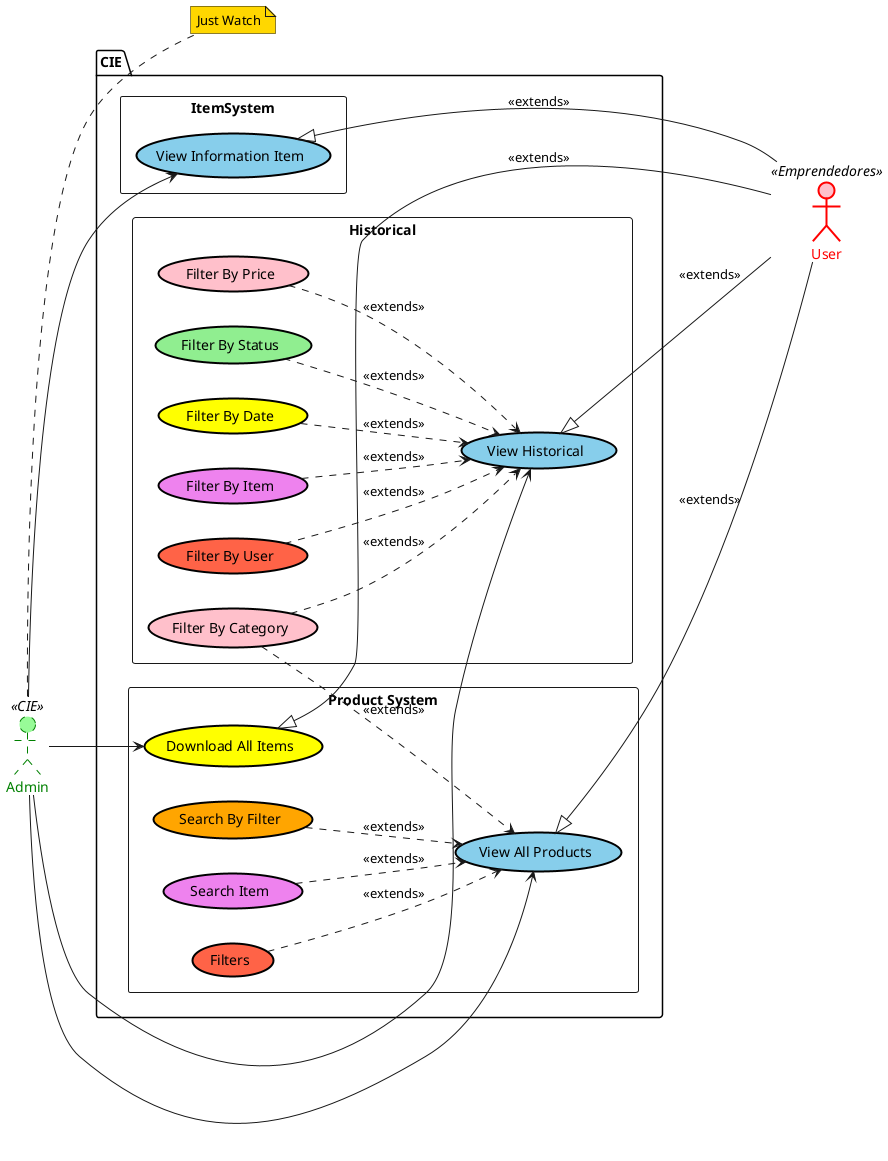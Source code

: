 @startuml AdminViewUser
skinparam rectangle {
  BackgroundColor<<CIE>> LightGrey
}
skinparam usecase {
  BackgroundColor White
  BorderColor Black
  BorderThickness 2
}
skinparam actor {
  BackgroundColor AntiqueWhite
  BorderColor Black
}
skinparam note {
  BackgroundColor Gold
}
left to right direction

actor "Admin" as admin <<CIE>> #palegreen;line:green;line.dashed;text:green
actor "User" as user <<Emprendedores>> #pink;line:red;line.bold;text:red
note right of (admin) 
  Just Watch
end note

package CIE {
    rectangle Historical {
        usecase "View Historical" as VH #SkyBlue
        usecase "Filter By Date" as FBD #Yellow
        usecase "Filter By Item" as FBI #Violet
        usecase "Filter By User" as FBU #Tomato
        usecase "Filter By Category" as FBC #Orange
        usecase "Filter By Price" as FBP #Pink
        usecase "Filter By Status" as FBS #LightGreen
        FBD ..> VH : <<extends>>
        FBI ..> VH : <<extends>>
        FBU ..> VH : <<extends>>
        FBC ..> VH : <<extends>>
        FBP ..> VH : <<extends>>
        FBS ..> VH : <<extends>>
    }

    rectangle "Product System" as productsSystem {
        usecase "View All Products" as VAP #SkyBlue
        usecase "Download All Items" as DAI #Yellow
        usecase "Search Item" as SI #Violet
        usecase "Filters" as F #Tomato
        usecase "Search By Filter" as SBF #Orange
        usecase "Filter By Category" as FBC #Pink
        SI ..> VAP : <<extends>>
        F ..> VAP : <<extends>>
        SBF ..> VAP : <<extends>>
        FBC ..> VAP : <<extends>>

    }

    rectangle ItemSystem {
        usecase "View Information Item" as VII #SkyBlue
    }

    admin --> VH
    admin --> VAP
    admin --> DAI
    admin --> VII

VH <|-- (user) : <<extends>>
DAI<|-- (user) : <<extends>>
VAP<|-- (user) : <<extends>>
VII<|-- (user) : <<extends>>
}
@enduml